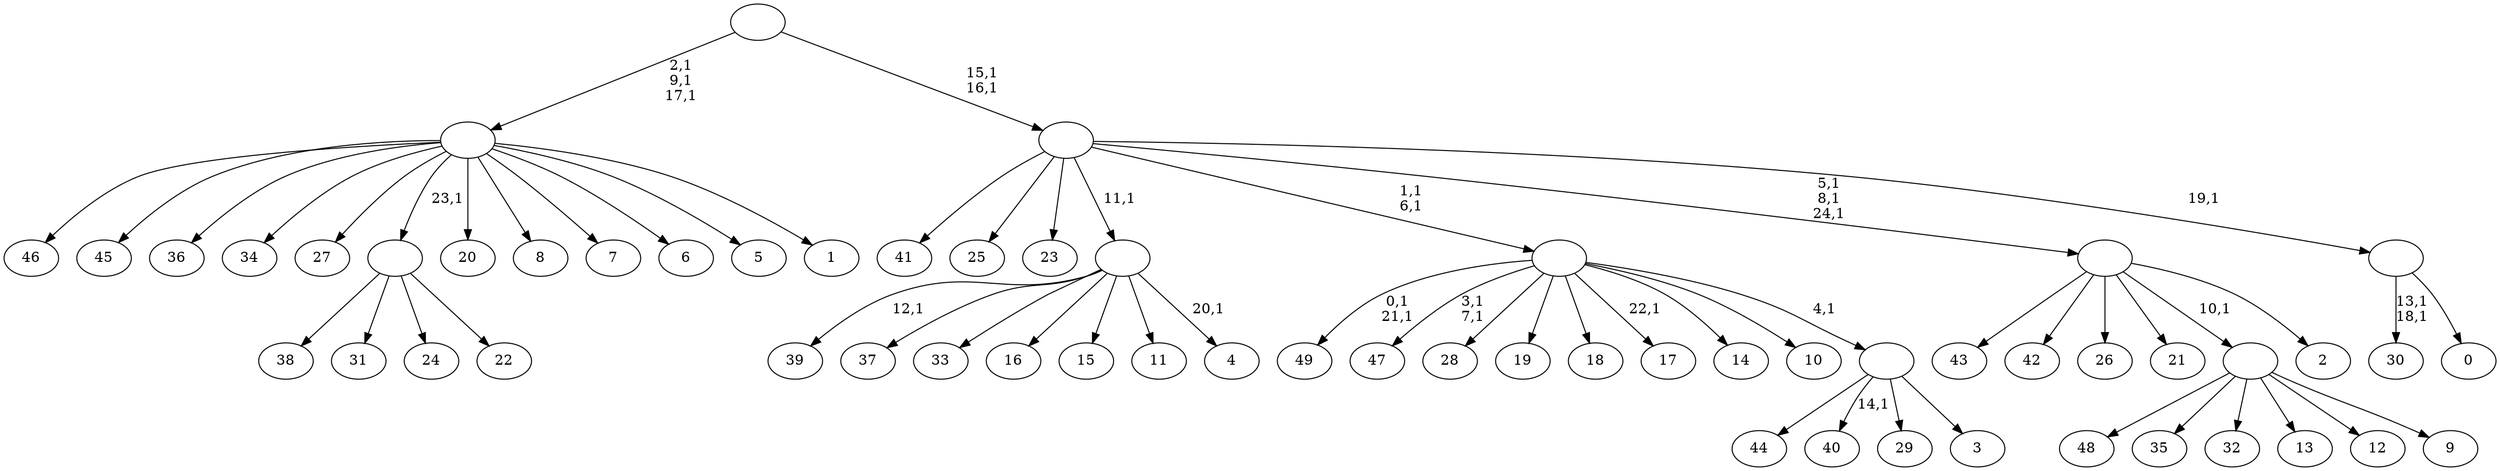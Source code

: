 digraph T {
	75 [label="49"]
	72 [label="48"]
	71 [label="47"]
	68 [label="46"]
	67 [label="45"]
	66 [label="44"]
	65 [label="43"]
	64 [label="42"]
	63 [label="41"]
	62 [label="40"]
	60 [label="39"]
	58 [label="38"]
	57 [label="37"]
	56 [label="36"]
	55 [label="35"]
	54 [label="34"]
	53 [label="33"]
	52 [label="32"]
	51 [label="31"]
	50 [label="30"]
	47 [label="29"]
	46 [label="28"]
	45 [label="27"]
	44 [label="26"]
	43 [label="25"]
	42 [label="24"]
	41 [label="23"]
	40 [label="22"]
	39 [label=""]
	38 [label="21"]
	37 [label="20"]
	36 [label="19"]
	35 [label="18"]
	34 [label="17"]
	32 [label="16"]
	31 [label="15"]
	30 [label="14"]
	29 [label="13"]
	28 [label="12"]
	27 [label="11"]
	26 [label="10"]
	25 [label="9"]
	24 [label=""]
	23 [label="8"]
	22 [label="7"]
	21 [label="6"]
	20 [label="5"]
	19 [label="4"]
	17 [label=""]
	16 [label="3"]
	15 [label=""]
	14 [label=""]
	12 [label="2"]
	11 [label=""]
	8 [label="1"]
	7 [label=""]
	4 [label="0"]
	3 [label=""]
	2 [label=""]
	0 [label=""]
	39 -> 58 [label=""]
	39 -> 51 [label=""]
	39 -> 42 [label=""]
	39 -> 40 [label=""]
	24 -> 72 [label=""]
	24 -> 55 [label=""]
	24 -> 52 [label=""]
	24 -> 29 [label=""]
	24 -> 28 [label=""]
	24 -> 25 [label=""]
	17 -> 19 [label="20,1"]
	17 -> 60 [label="12,1"]
	17 -> 57 [label=""]
	17 -> 53 [label=""]
	17 -> 32 [label=""]
	17 -> 31 [label=""]
	17 -> 27 [label=""]
	15 -> 62 [label="14,1"]
	15 -> 66 [label=""]
	15 -> 47 [label=""]
	15 -> 16 [label=""]
	14 -> 34 [label="22,1"]
	14 -> 71 [label="3,1\n7,1"]
	14 -> 75 [label="0,1\n21,1"]
	14 -> 46 [label=""]
	14 -> 36 [label=""]
	14 -> 35 [label=""]
	14 -> 30 [label=""]
	14 -> 26 [label=""]
	14 -> 15 [label="4,1"]
	11 -> 65 [label=""]
	11 -> 64 [label=""]
	11 -> 44 [label=""]
	11 -> 38 [label=""]
	11 -> 24 [label="10,1"]
	11 -> 12 [label=""]
	7 -> 68 [label=""]
	7 -> 67 [label=""]
	7 -> 56 [label=""]
	7 -> 54 [label=""]
	7 -> 45 [label=""]
	7 -> 39 [label="23,1"]
	7 -> 37 [label=""]
	7 -> 23 [label=""]
	7 -> 22 [label=""]
	7 -> 21 [label=""]
	7 -> 20 [label=""]
	7 -> 8 [label=""]
	3 -> 50 [label="13,1\n18,1"]
	3 -> 4 [label=""]
	2 -> 11 [label="5,1\n8,1\n24,1"]
	2 -> 14 [label="1,1\n6,1"]
	2 -> 63 [label=""]
	2 -> 43 [label=""]
	2 -> 41 [label=""]
	2 -> 17 [label="11,1"]
	2 -> 3 [label="19,1"]
	0 -> 2 [label="15,1\n16,1"]
	0 -> 7 [label="2,1\n9,1\n17,1"]
}
